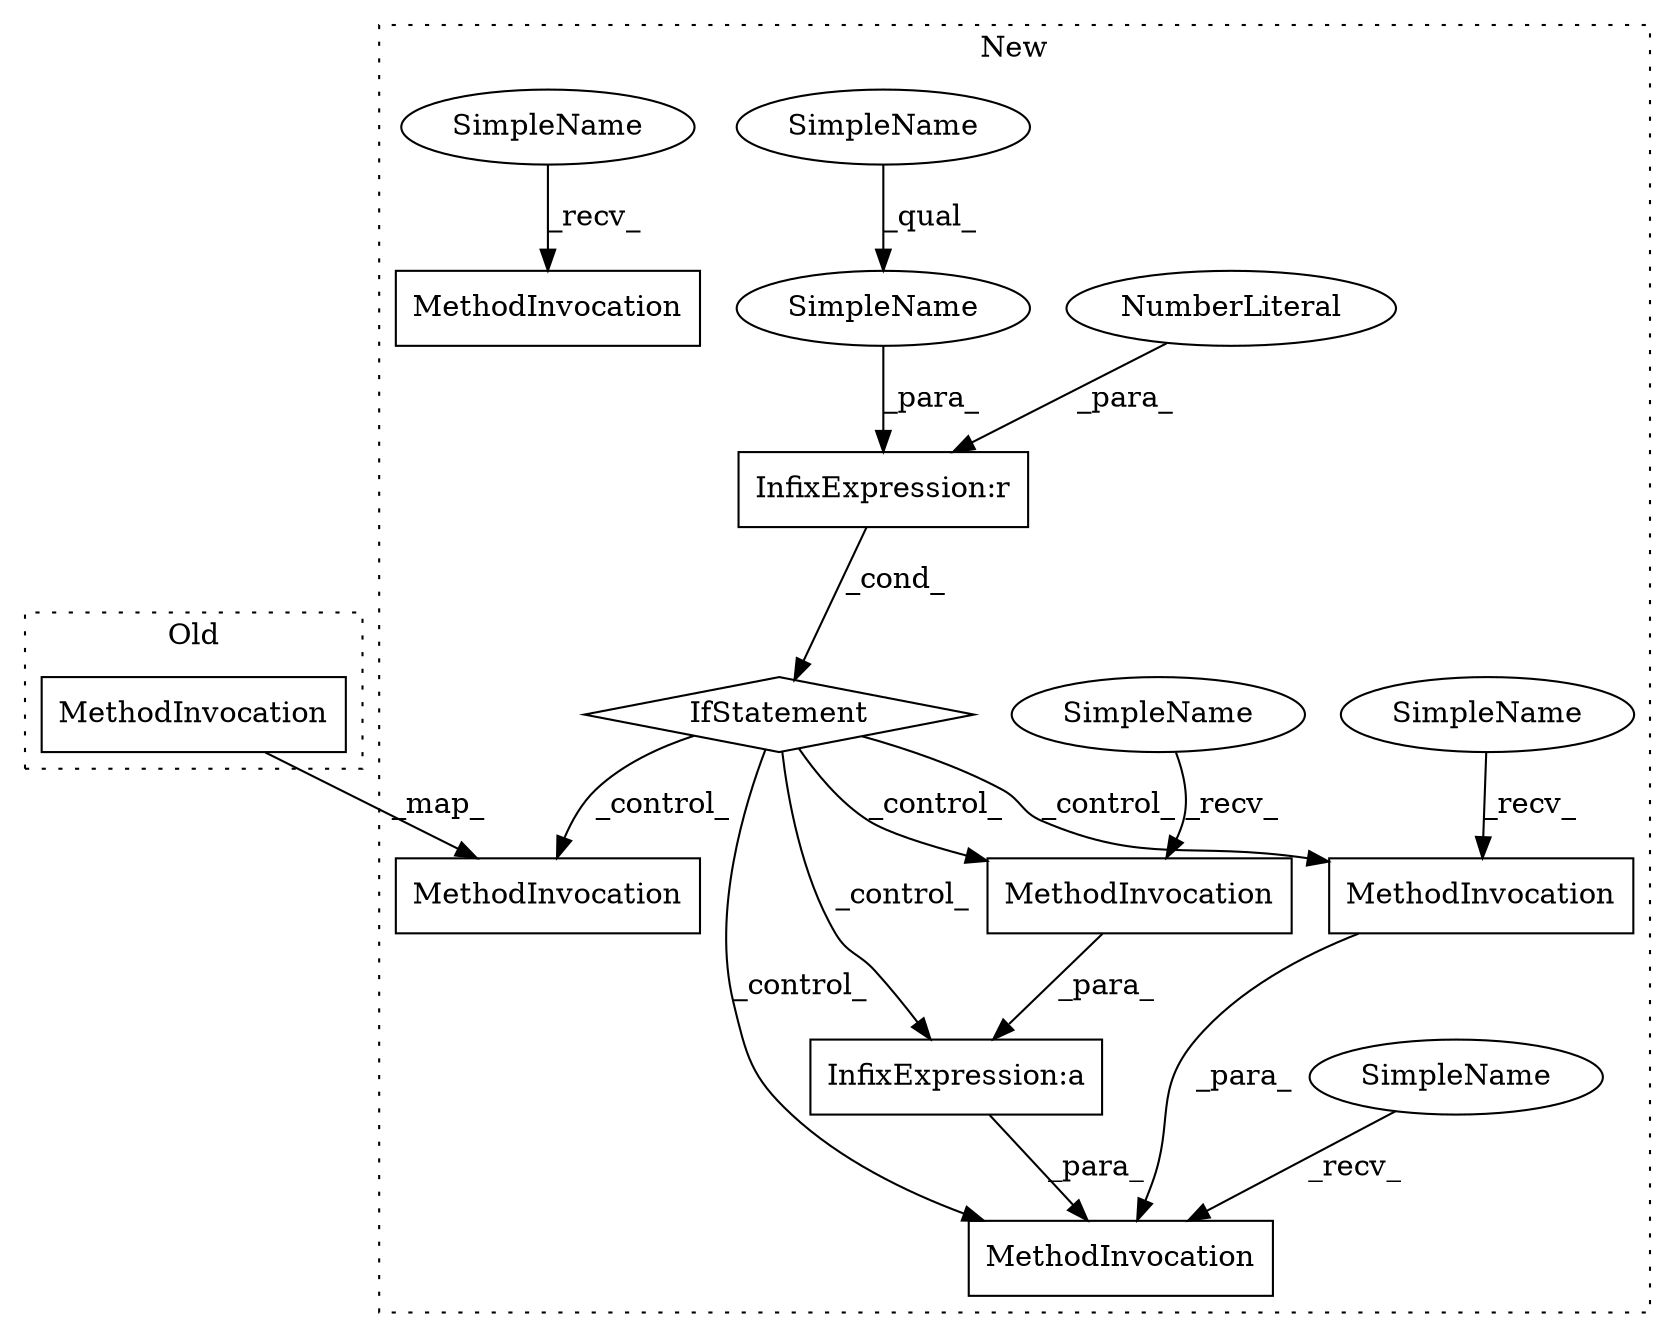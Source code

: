 digraph G {
subgraph cluster0 {
7 [label="MethodInvocation" a="32" s="4837,4921" l="5,1" shape="box"];
label = "Old";
style="dotted";
}
subgraph cluster1 {
1 [label="IfStatement" a="25" s="6241,6260" l="4,2" shape="diamond"];
2 [label="MethodInvocation" a="32" s="6386" l="9" shape="box"];
3 [label="MethodInvocation" a="32" s="6407,6455" l="29,1" shape="box"];
4 [label="MethodInvocation" a="32" s="6377,6456" l="5,1" shape="box"];
5 [label="MethodInvocation" a="32" s="6490" l="9" shape="box"];
6 [label="MethodInvocation" a="32" s="6279,6344" l="5,1" shape="box"];
8 [label="NumberLiteral" a="34" s="6259" l="1" shape="ellipse"];
9 [label="SimpleName" a="42" s="6404" l="2" shape="ellipse"];
10 [label="SimpleName" a="42" s="6245" l="10" shape="ellipse"];
11 [label="SimpleName" a="42" s="6370" l="6" shape="ellipse"];
12 [label="SimpleName" a="42" s="6382" l="3" shape="ellipse"];
13 [label="SimpleName" a="42" s="6245" l="4" shape="ellipse"];
14 [label="SimpleName" a="42" s="6486" l="3" shape="ellipse"];
15 [label="InfixExpression:a" a="27" s="6395" l="1" shape="box"];
16 [label="InfixExpression:r" a="27" s="6255" l="4" shape="box"];
label = "New";
style="dotted";
}
1 -> 2 [label="_control_"];
1 -> 4 [label="_control_"];
1 -> 15 [label="_control_"];
1 -> 3 [label="_control_"];
1 -> 6 [label="_control_"];
2 -> 15 [label="_para_"];
3 -> 4 [label="_para_"];
7 -> 6 [label="_map_"];
8 -> 16 [label="_para_"];
9 -> 3 [label="_recv_"];
10 -> 16 [label="_para_"];
11 -> 4 [label="_recv_"];
12 -> 2 [label="_recv_"];
13 -> 10 [label="_qual_"];
14 -> 5 [label="_recv_"];
15 -> 4 [label="_para_"];
16 -> 1 [label="_cond_"];
}